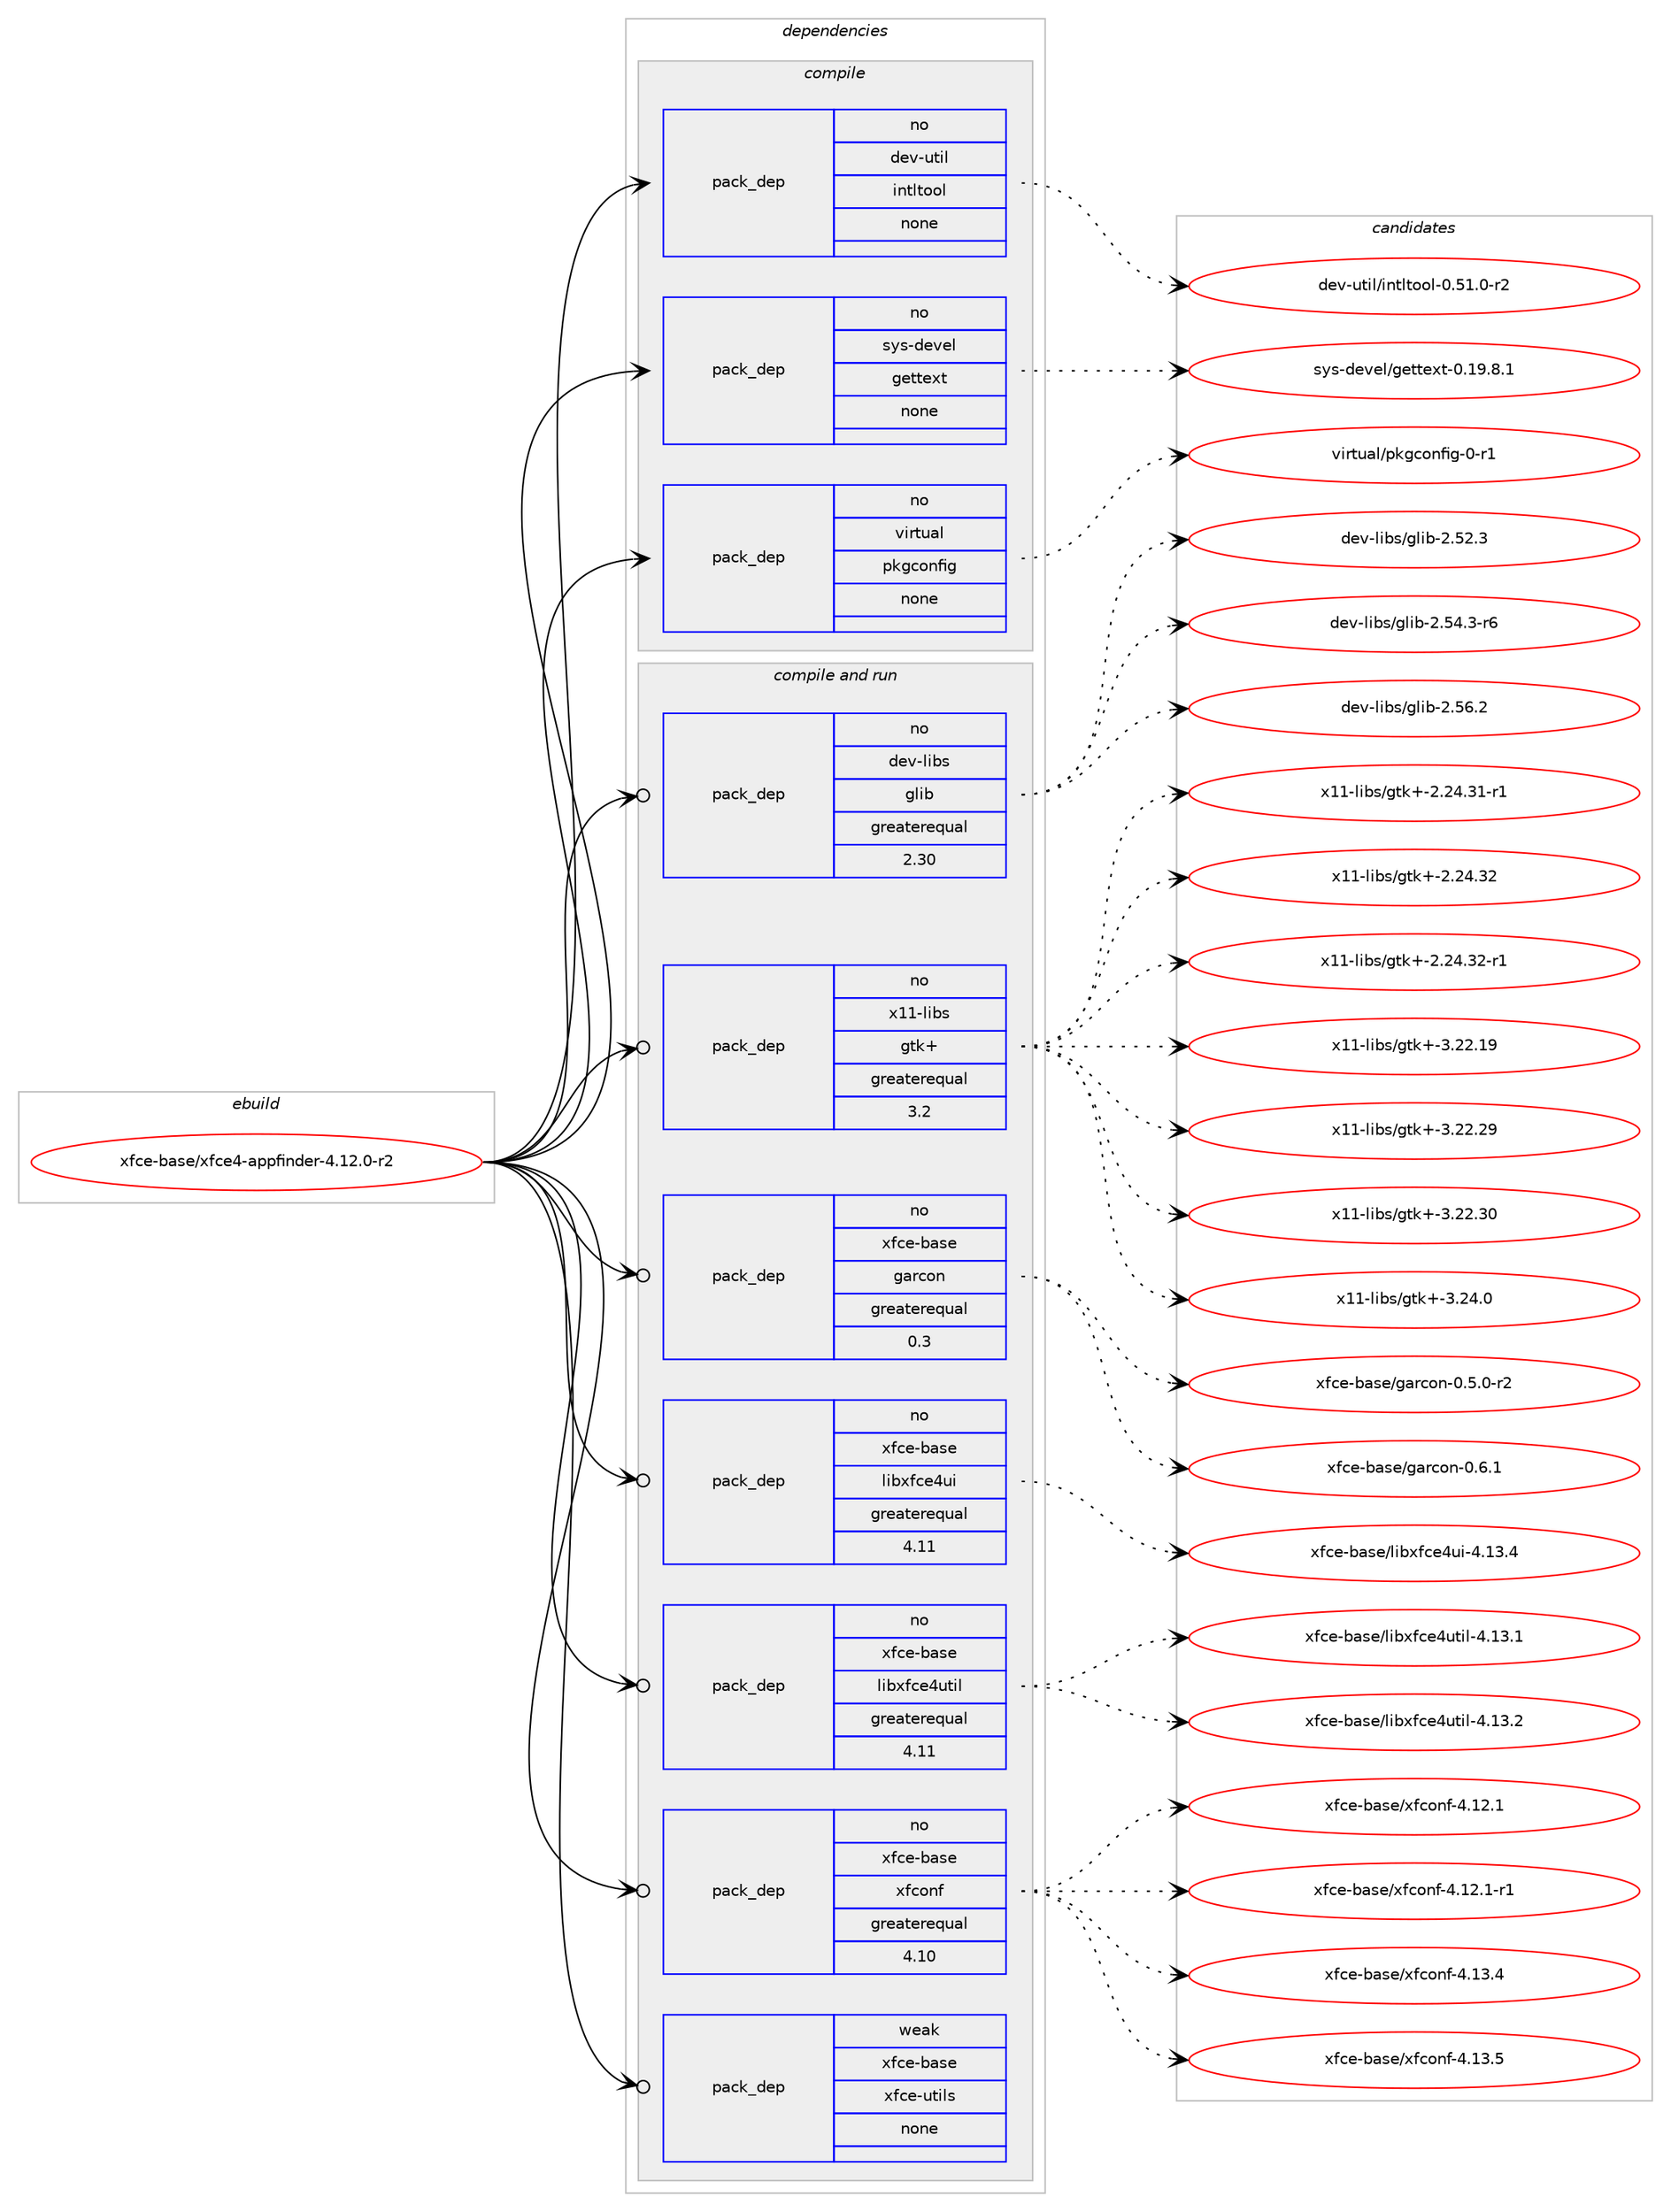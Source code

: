 digraph prolog {

# *************
# Graph options
# *************

newrank=true;
concentrate=true;
compound=true;
graph [rankdir=LR,fontname=Helvetica,fontsize=10,ranksep=1.5];#, ranksep=2.5, nodesep=0.2];
edge  [arrowhead=vee];
node  [fontname=Helvetica,fontsize=10];

# **********
# The ebuild
# **********

subgraph cluster_leftcol {
color=gray;
rank=same;
label=<<i>ebuild</i>>;
id [label="xfce-base/xfce4-appfinder-4.12.0-r2", color=red, width=4, href="../xfce-base/xfce4-appfinder-4.12.0-r2.svg"];
}

# ****************
# The dependencies
# ****************

subgraph cluster_midcol {
color=gray;
label=<<i>dependencies</i>>;
subgraph cluster_compile {
fillcolor="#eeeeee";
style=filled;
label=<<i>compile</i>>;
subgraph pack11114 {
dependency16158 [label=<<TABLE BORDER="0" CELLBORDER="1" CELLSPACING="0" CELLPADDING="4" WIDTH="220"><TR><TD ROWSPAN="6" CELLPADDING="30">pack_dep</TD></TR><TR><TD WIDTH="110">no</TD></TR><TR><TD>dev-util</TD></TR><TR><TD>intltool</TD></TR><TR><TD>none</TD></TR><TR><TD></TD></TR></TABLE>>, shape=none, color=blue];
}
id:e -> dependency16158:w [weight=20,style="solid",arrowhead="vee"];
subgraph pack11115 {
dependency16159 [label=<<TABLE BORDER="0" CELLBORDER="1" CELLSPACING="0" CELLPADDING="4" WIDTH="220"><TR><TD ROWSPAN="6" CELLPADDING="30">pack_dep</TD></TR><TR><TD WIDTH="110">no</TD></TR><TR><TD>sys-devel</TD></TR><TR><TD>gettext</TD></TR><TR><TD>none</TD></TR><TR><TD></TD></TR></TABLE>>, shape=none, color=blue];
}
id:e -> dependency16159:w [weight=20,style="solid",arrowhead="vee"];
subgraph pack11116 {
dependency16160 [label=<<TABLE BORDER="0" CELLBORDER="1" CELLSPACING="0" CELLPADDING="4" WIDTH="220"><TR><TD ROWSPAN="6" CELLPADDING="30">pack_dep</TD></TR><TR><TD WIDTH="110">no</TD></TR><TR><TD>virtual</TD></TR><TR><TD>pkgconfig</TD></TR><TR><TD>none</TD></TR><TR><TD></TD></TR></TABLE>>, shape=none, color=blue];
}
id:e -> dependency16160:w [weight=20,style="solid",arrowhead="vee"];
}
subgraph cluster_compileandrun {
fillcolor="#eeeeee";
style=filled;
label=<<i>compile and run</i>>;
subgraph pack11117 {
dependency16161 [label=<<TABLE BORDER="0" CELLBORDER="1" CELLSPACING="0" CELLPADDING="4" WIDTH="220"><TR><TD ROWSPAN="6" CELLPADDING="30">pack_dep</TD></TR><TR><TD WIDTH="110">no</TD></TR><TR><TD>dev-libs</TD></TR><TR><TD>glib</TD></TR><TR><TD>greaterequal</TD></TR><TR><TD>2.30</TD></TR></TABLE>>, shape=none, color=blue];
}
id:e -> dependency16161:w [weight=20,style="solid",arrowhead="odotvee"];
subgraph pack11118 {
dependency16162 [label=<<TABLE BORDER="0" CELLBORDER="1" CELLSPACING="0" CELLPADDING="4" WIDTH="220"><TR><TD ROWSPAN="6" CELLPADDING="30">pack_dep</TD></TR><TR><TD WIDTH="110">no</TD></TR><TR><TD>x11-libs</TD></TR><TR><TD>gtk+</TD></TR><TR><TD>greaterequal</TD></TR><TR><TD>3.2</TD></TR></TABLE>>, shape=none, color=blue];
}
id:e -> dependency16162:w [weight=20,style="solid",arrowhead="odotvee"];
subgraph pack11119 {
dependency16163 [label=<<TABLE BORDER="0" CELLBORDER="1" CELLSPACING="0" CELLPADDING="4" WIDTH="220"><TR><TD ROWSPAN="6" CELLPADDING="30">pack_dep</TD></TR><TR><TD WIDTH="110">no</TD></TR><TR><TD>xfce-base</TD></TR><TR><TD>garcon</TD></TR><TR><TD>greaterequal</TD></TR><TR><TD>0.3</TD></TR></TABLE>>, shape=none, color=blue];
}
id:e -> dependency16163:w [weight=20,style="solid",arrowhead="odotvee"];
subgraph pack11120 {
dependency16164 [label=<<TABLE BORDER="0" CELLBORDER="1" CELLSPACING="0" CELLPADDING="4" WIDTH="220"><TR><TD ROWSPAN="6" CELLPADDING="30">pack_dep</TD></TR><TR><TD WIDTH="110">no</TD></TR><TR><TD>xfce-base</TD></TR><TR><TD>libxfce4ui</TD></TR><TR><TD>greaterequal</TD></TR><TR><TD>4.11</TD></TR></TABLE>>, shape=none, color=blue];
}
id:e -> dependency16164:w [weight=20,style="solid",arrowhead="odotvee"];
subgraph pack11121 {
dependency16165 [label=<<TABLE BORDER="0" CELLBORDER="1" CELLSPACING="0" CELLPADDING="4" WIDTH="220"><TR><TD ROWSPAN="6" CELLPADDING="30">pack_dep</TD></TR><TR><TD WIDTH="110">no</TD></TR><TR><TD>xfce-base</TD></TR><TR><TD>libxfce4util</TD></TR><TR><TD>greaterequal</TD></TR><TR><TD>4.11</TD></TR></TABLE>>, shape=none, color=blue];
}
id:e -> dependency16165:w [weight=20,style="solid",arrowhead="odotvee"];
subgraph pack11122 {
dependency16166 [label=<<TABLE BORDER="0" CELLBORDER="1" CELLSPACING="0" CELLPADDING="4" WIDTH="220"><TR><TD ROWSPAN="6" CELLPADDING="30">pack_dep</TD></TR><TR><TD WIDTH="110">no</TD></TR><TR><TD>xfce-base</TD></TR><TR><TD>xfconf</TD></TR><TR><TD>greaterequal</TD></TR><TR><TD>4.10</TD></TR></TABLE>>, shape=none, color=blue];
}
id:e -> dependency16166:w [weight=20,style="solid",arrowhead="odotvee"];
subgraph pack11123 {
dependency16167 [label=<<TABLE BORDER="0" CELLBORDER="1" CELLSPACING="0" CELLPADDING="4" WIDTH="220"><TR><TD ROWSPAN="6" CELLPADDING="30">pack_dep</TD></TR><TR><TD WIDTH="110">weak</TD></TR><TR><TD>xfce-base</TD></TR><TR><TD>xfce-utils</TD></TR><TR><TD>none</TD></TR><TR><TD></TD></TR></TABLE>>, shape=none, color=blue];
}
id:e -> dependency16167:w [weight=20,style="solid",arrowhead="odotvee"];
}
subgraph cluster_run {
fillcolor="#eeeeee";
style=filled;
label=<<i>run</i>>;
}
}

# **************
# The candidates
# **************

subgraph cluster_choices {
rank=same;
color=gray;
label=<<i>candidates</i>>;

subgraph choice11114 {
color=black;
nodesep=1;
choice1001011184511711610510847105110116108116111111108454846534946484511450 [label="dev-util/intltool-0.51.0-r2", color=red, width=4,href="../dev-util/intltool-0.51.0-r2.svg"];
dependency16158:e -> choice1001011184511711610510847105110116108116111111108454846534946484511450:w [style=dotted,weight="100"];
}
subgraph choice11115 {
color=black;
nodesep=1;
choice1151211154510010111810110847103101116116101120116454846495746564649 [label="sys-devel/gettext-0.19.8.1", color=red, width=4,href="../sys-devel/gettext-0.19.8.1.svg"];
dependency16159:e -> choice1151211154510010111810110847103101116116101120116454846495746564649:w [style=dotted,weight="100"];
}
subgraph choice11116 {
color=black;
nodesep=1;
choice11810511411611797108471121071039911111010210510345484511449 [label="virtual/pkgconfig-0-r1", color=red, width=4,href="../virtual/pkgconfig-0-r1.svg"];
dependency16160:e -> choice11810511411611797108471121071039911111010210510345484511449:w [style=dotted,weight="100"];
}
subgraph choice11117 {
color=black;
nodesep=1;
choice1001011184510810598115471031081059845504653504651 [label="dev-libs/glib-2.52.3", color=red, width=4,href="../dev-libs/glib-2.52.3.svg"];
choice10010111845108105981154710310810598455046535246514511454 [label="dev-libs/glib-2.54.3-r6", color=red, width=4,href="../dev-libs/glib-2.54.3-r6.svg"];
choice1001011184510810598115471031081059845504653544650 [label="dev-libs/glib-2.56.2", color=red, width=4,href="../dev-libs/glib-2.56.2.svg"];
dependency16161:e -> choice1001011184510810598115471031081059845504653504651:w [style=dotted,weight="100"];
dependency16161:e -> choice10010111845108105981154710310810598455046535246514511454:w [style=dotted,weight="100"];
dependency16161:e -> choice1001011184510810598115471031081059845504653544650:w [style=dotted,weight="100"];
}
subgraph choice11118 {
color=black;
nodesep=1;
choice12049494510810598115471031161074345504650524651494511449 [label="x11-libs/gtk+-2.24.31-r1", color=red, width=4,href="../x11-libs/gtk+-2.24.31-r1.svg"];
choice1204949451081059811547103116107434550465052465150 [label="x11-libs/gtk+-2.24.32", color=red, width=4,href="../x11-libs/gtk+-2.24.32.svg"];
choice12049494510810598115471031161074345504650524651504511449 [label="x11-libs/gtk+-2.24.32-r1", color=red, width=4,href="../x11-libs/gtk+-2.24.32-r1.svg"];
choice1204949451081059811547103116107434551465050464957 [label="x11-libs/gtk+-3.22.19", color=red, width=4,href="../x11-libs/gtk+-3.22.19.svg"];
choice1204949451081059811547103116107434551465050465057 [label="x11-libs/gtk+-3.22.29", color=red, width=4,href="../x11-libs/gtk+-3.22.29.svg"];
choice1204949451081059811547103116107434551465050465148 [label="x11-libs/gtk+-3.22.30", color=red, width=4,href="../x11-libs/gtk+-3.22.30.svg"];
choice12049494510810598115471031161074345514650524648 [label="x11-libs/gtk+-3.24.0", color=red, width=4,href="../x11-libs/gtk+-3.24.0.svg"];
dependency16162:e -> choice12049494510810598115471031161074345504650524651494511449:w [style=dotted,weight="100"];
dependency16162:e -> choice1204949451081059811547103116107434550465052465150:w [style=dotted,weight="100"];
dependency16162:e -> choice12049494510810598115471031161074345504650524651504511449:w [style=dotted,weight="100"];
dependency16162:e -> choice1204949451081059811547103116107434551465050464957:w [style=dotted,weight="100"];
dependency16162:e -> choice1204949451081059811547103116107434551465050465057:w [style=dotted,weight="100"];
dependency16162:e -> choice1204949451081059811547103116107434551465050465148:w [style=dotted,weight="100"];
dependency16162:e -> choice12049494510810598115471031161074345514650524648:w [style=dotted,weight="100"];
}
subgraph choice11119 {
color=black;
nodesep=1;
choice120102991014598971151014710397114991111104548465346484511450 [label="xfce-base/garcon-0.5.0-r2", color=red, width=4,href="../xfce-base/garcon-0.5.0-r2.svg"];
choice12010299101459897115101471039711499111110454846544649 [label="xfce-base/garcon-0.6.1", color=red, width=4,href="../xfce-base/garcon-0.6.1.svg"];
dependency16163:e -> choice120102991014598971151014710397114991111104548465346484511450:w [style=dotted,weight="100"];
dependency16163:e -> choice12010299101459897115101471039711499111110454846544649:w [style=dotted,weight="100"];
}
subgraph choice11120 {
color=black;
nodesep=1;
choice120102991014598971151014710810598120102991015211710545524649514652 [label="xfce-base/libxfce4ui-4.13.4", color=red, width=4,href="../xfce-base/libxfce4ui-4.13.4.svg"];
dependency16164:e -> choice120102991014598971151014710810598120102991015211710545524649514652:w [style=dotted,weight="100"];
}
subgraph choice11121 {
color=black;
nodesep=1;
choice120102991014598971151014710810598120102991015211711610510845524649514649 [label="xfce-base/libxfce4util-4.13.1", color=red, width=4,href="../xfce-base/libxfce4util-4.13.1.svg"];
choice120102991014598971151014710810598120102991015211711610510845524649514650 [label="xfce-base/libxfce4util-4.13.2", color=red, width=4,href="../xfce-base/libxfce4util-4.13.2.svg"];
dependency16165:e -> choice120102991014598971151014710810598120102991015211711610510845524649514649:w [style=dotted,weight="100"];
dependency16165:e -> choice120102991014598971151014710810598120102991015211711610510845524649514650:w [style=dotted,weight="100"];
}
subgraph choice11122 {
color=black;
nodesep=1;
choice12010299101459897115101471201029911111010245524649504649 [label="xfce-base/xfconf-4.12.1", color=red, width=4,href="../xfce-base/xfconf-4.12.1.svg"];
choice120102991014598971151014712010299111110102455246495046494511449 [label="xfce-base/xfconf-4.12.1-r1", color=red, width=4,href="../xfce-base/xfconf-4.12.1-r1.svg"];
choice12010299101459897115101471201029911111010245524649514652 [label="xfce-base/xfconf-4.13.4", color=red, width=4,href="../xfce-base/xfconf-4.13.4.svg"];
choice12010299101459897115101471201029911111010245524649514653 [label="xfce-base/xfconf-4.13.5", color=red, width=4,href="../xfce-base/xfconf-4.13.5.svg"];
dependency16166:e -> choice12010299101459897115101471201029911111010245524649504649:w [style=dotted,weight="100"];
dependency16166:e -> choice120102991014598971151014712010299111110102455246495046494511449:w [style=dotted,weight="100"];
dependency16166:e -> choice12010299101459897115101471201029911111010245524649514652:w [style=dotted,weight="100"];
dependency16166:e -> choice12010299101459897115101471201029911111010245524649514653:w [style=dotted,weight="100"];
}
subgraph choice11123 {
color=black;
nodesep=1;
}
}

}
